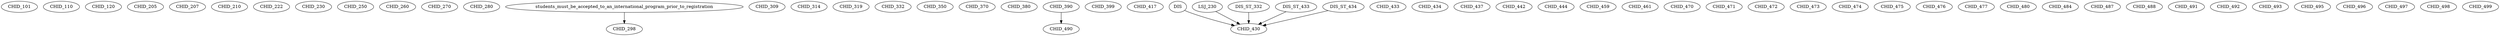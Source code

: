 digraph G {
    CHID_101;
    CHID_110;
    CHID_120;
    CHID_205;
    CHID_207;
    CHID_210;
    CHID_222;
    CHID_230;
    CHID_250;
    CHID_260;
    CHID_270;
    CHID_280;
    edge [color=black];
    students_must_be_accepted_to_an_international_program_prior_to_registration -> CHID_298;
    CHID_309;
    CHID_314;
    CHID_319;
    CHID_332;
    CHID_350;
    CHID_370;
    CHID_380;
    CHID_390;
    CHID_399;
    CHID_417;
    edge [color=black];
    DIS -> CHID_430;
    LSJ_230 -> CHID_430;
    DIS_ST_332 -> CHID_430;
    DIS_ST_433 -> CHID_430;
    DIS_ST_434 -> CHID_430;
    CHID_433;
    CHID_434;
    CHID_437;
    CHID_442;
    CHID_444;
    CHID_459;
    CHID_461;
    CHID_470;
    CHID_471;
    CHID_472;
    CHID_473;
    CHID_474;
    CHID_475;
    CHID_476;
    CHID_477;
    CHID_480;
    CHID_484;
    CHID_487;
    CHID_488;
    edge [color=black];
    CHID_390 -> CHID_490;
    CHID_491;
    CHID_492;
    CHID_493;
    CHID_495;
    CHID_496;
    CHID_497;
    CHID_498;
    CHID_499;
}
